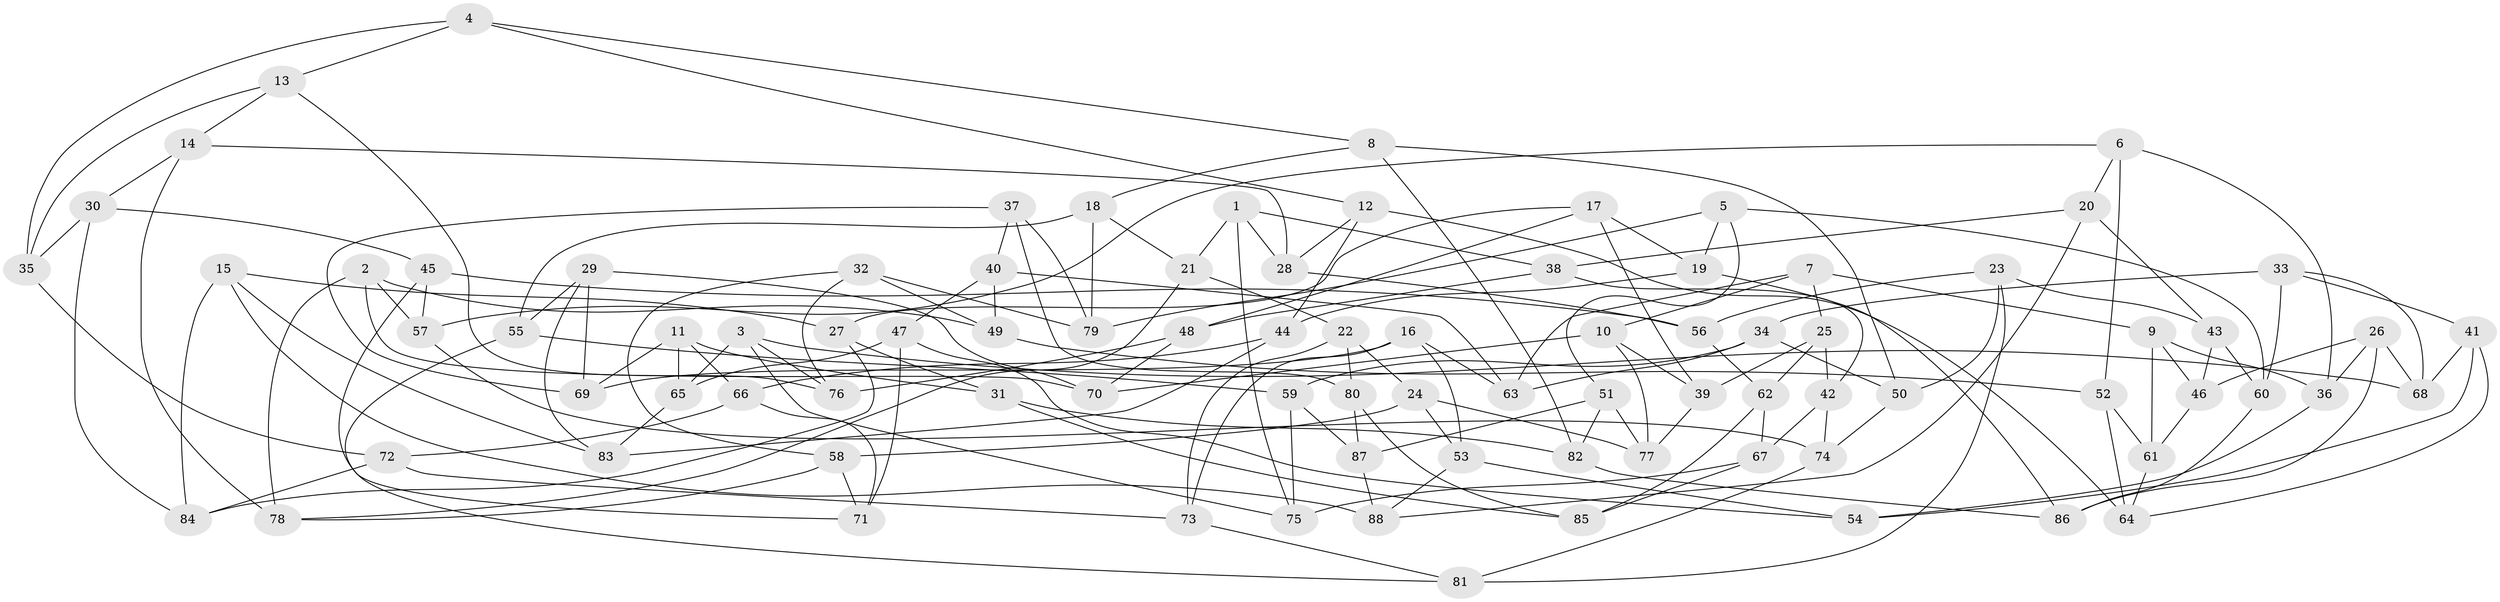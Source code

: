 // Generated by graph-tools (version 1.1) at 2025/38/03/09/25 02:38:19]
// undirected, 88 vertices, 176 edges
graph export_dot {
graph [start="1"]
  node [color=gray90,style=filled];
  1;
  2;
  3;
  4;
  5;
  6;
  7;
  8;
  9;
  10;
  11;
  12;
  13;
  14;
  15;
  16;
  17;
  18;
  19;
  20;
  21;
  22;
  23;
  24;
  25;
  26;
  27;
  28;
  29;
  30;
  31;
  32;
  33;
  34;
  35;
  36;
  37;
  38;
  39;
  40;
  41;
  42;
  43;
  44;
  45;
  46;
  47;
  48;
  49;
  50;
  51;
  52;
  53;
  54;
  55;
  56;
  57;
  58;
  59;
  60;
  61;
  62;
  63;
  64;
  65;
  66;
  67;
  68;
  69;
  70;
  71;
  72;
  73;
  74;
  75;
  76;
  77;
  78;
  79;
  80;
  81;
  82;
  83;
  84;
  85;
  86;
  87;
  88;
  1 -- 75;
  1 -- 21;
  1 -- 38;
  1 -- 28;
  2 -- 49;
  2 -- 70;
  2 -- 57;
  2 -- 78;
  3 -- 76;
  3 -- 65;
  3 -- 68;
  3 -- 75;
  4 -- 8;
  4 -- 12;
  4 -- 13;
  4 -- 35;
  5 -- 79;
  5 -- 60;
  5 -- 51;
  5 -- 19;
  6 -- 57;
  6 -- 36;
  6 -- 52;
  6 -- 20;
  7 -- 25;
  7 -- 9;
  7 -- 63;
  7 -- 10;
  8 -- 18;
  8 -- 50;
  8 -- 82;
  9 -- 46;
  9 -- 36;
  9 -- 61;
  10 -- 39;
  10 -- 70;
  10 -- 77;
  11 -- 66;
  11 -- 69;
  11 -- 31;
  11 -- 65;
  12 -- 64;
  12 -- 44;
  12 -- 28;
  13 -- 76;
  13 -- 35;
  13 -- 14;
  14 -- 78;
  14 -- 28;
  14 -- 30;
  15 -- 88;
  15 -- 83;
  15 -- 84;
  15 -- 27;
  16 -- 63;
  16 -- 53;
  16 -- 73;
  16 -- 69;
  17 -- 48;
  17 -- 19;
  17 -- 39;
  17 -- 27;
  18 -- 21;
  18 -- 55;
  18 -- 79;
  19 -- 86;
  19 -- 44;
  20 -- 43;
  20 -- 88;
  20 -- 38;
  21 -- 78;
  21 -- 22;
  22 -- 73;
  22 -- 80;
  22 -- 24;
  23 -- 56;
  23 -- 43;
  23 -- 50;
  23 -- 81;
  24 -- 58;
  24 -- 53;
  24 -- 77;
  25 -- 39;
  25 -- 62;
  25 -- 42;
  26 -- 46;
  26 -- 68;
  26 -- 36;
  26 -- 86;
  27 -- 31;
  27 -- 84;
  28 -- 56;
  29 -- 83;
  29 -- 69;
  29 -- 70;
  29 -- 55;
  30 -- 35;
  30 -- 84;
  30 -- 45;
  31 -- 82;
  31 -- 85;
  32 -- 79;
  32 -- 58;
  32 -- 76;
  32 -- 49;
  33 -- 60;
  33 -- 68;
  33 -- 34;
  33 -- 41;
  34 -- 50;
  34 -- 59;
  34 -- 63;
  35 -- 72;
  36 -- 54;
  37 -- 80;
  37 -- 79;
  37 -- 69;
  37 -- 40;
  38 -- 42;
  38 -- 48;
  39 -- 77;
  40 -- 49;
  40 -- 47;
  40 -- 63;
  41 -- 68;
  41 -- 54;
  41 -- 64;
  42 -- 67;
  42 -- 74;
  43 -- 46;
  43 -- 60;
  44 -- 66;
  44 -- 83;
  45 -- 71;
  45 -- 57;
  45 -- 56;
  46 -- 61;
  47 -- 65;
  47 -- 71;
  47 -- 54;
  48 -- 70;
  48 -- 76;
  49 -- 52;
  50 -- 74;
  51 -- 82;
  51 -- 77;
  51 -- 87;
  52 -- 64;
  52 -- 61;
  53 -- 88;
  53 -- 54;
  55 -- 81;
  55 -- 59;
  56 -- 62;
  57 -- 74;
  58 -- 78;
  58 -- 71;
  59 -- 75;
  59 -- 87;
  60 -- 86;
  61 -- 64;
  62 -- 67;
  62 -- 85;
  65 -- 83;
  66 -- 71;
  66 -- 72;
  67 -- 85;
  67 -- 75;
  72 -- 84;
  72 -- 73;
  73 -- 81;
  74 -- 81;
  80 -- 85;
  80 -- 87;
  82 -- 86;
  87 -- 88;
}
